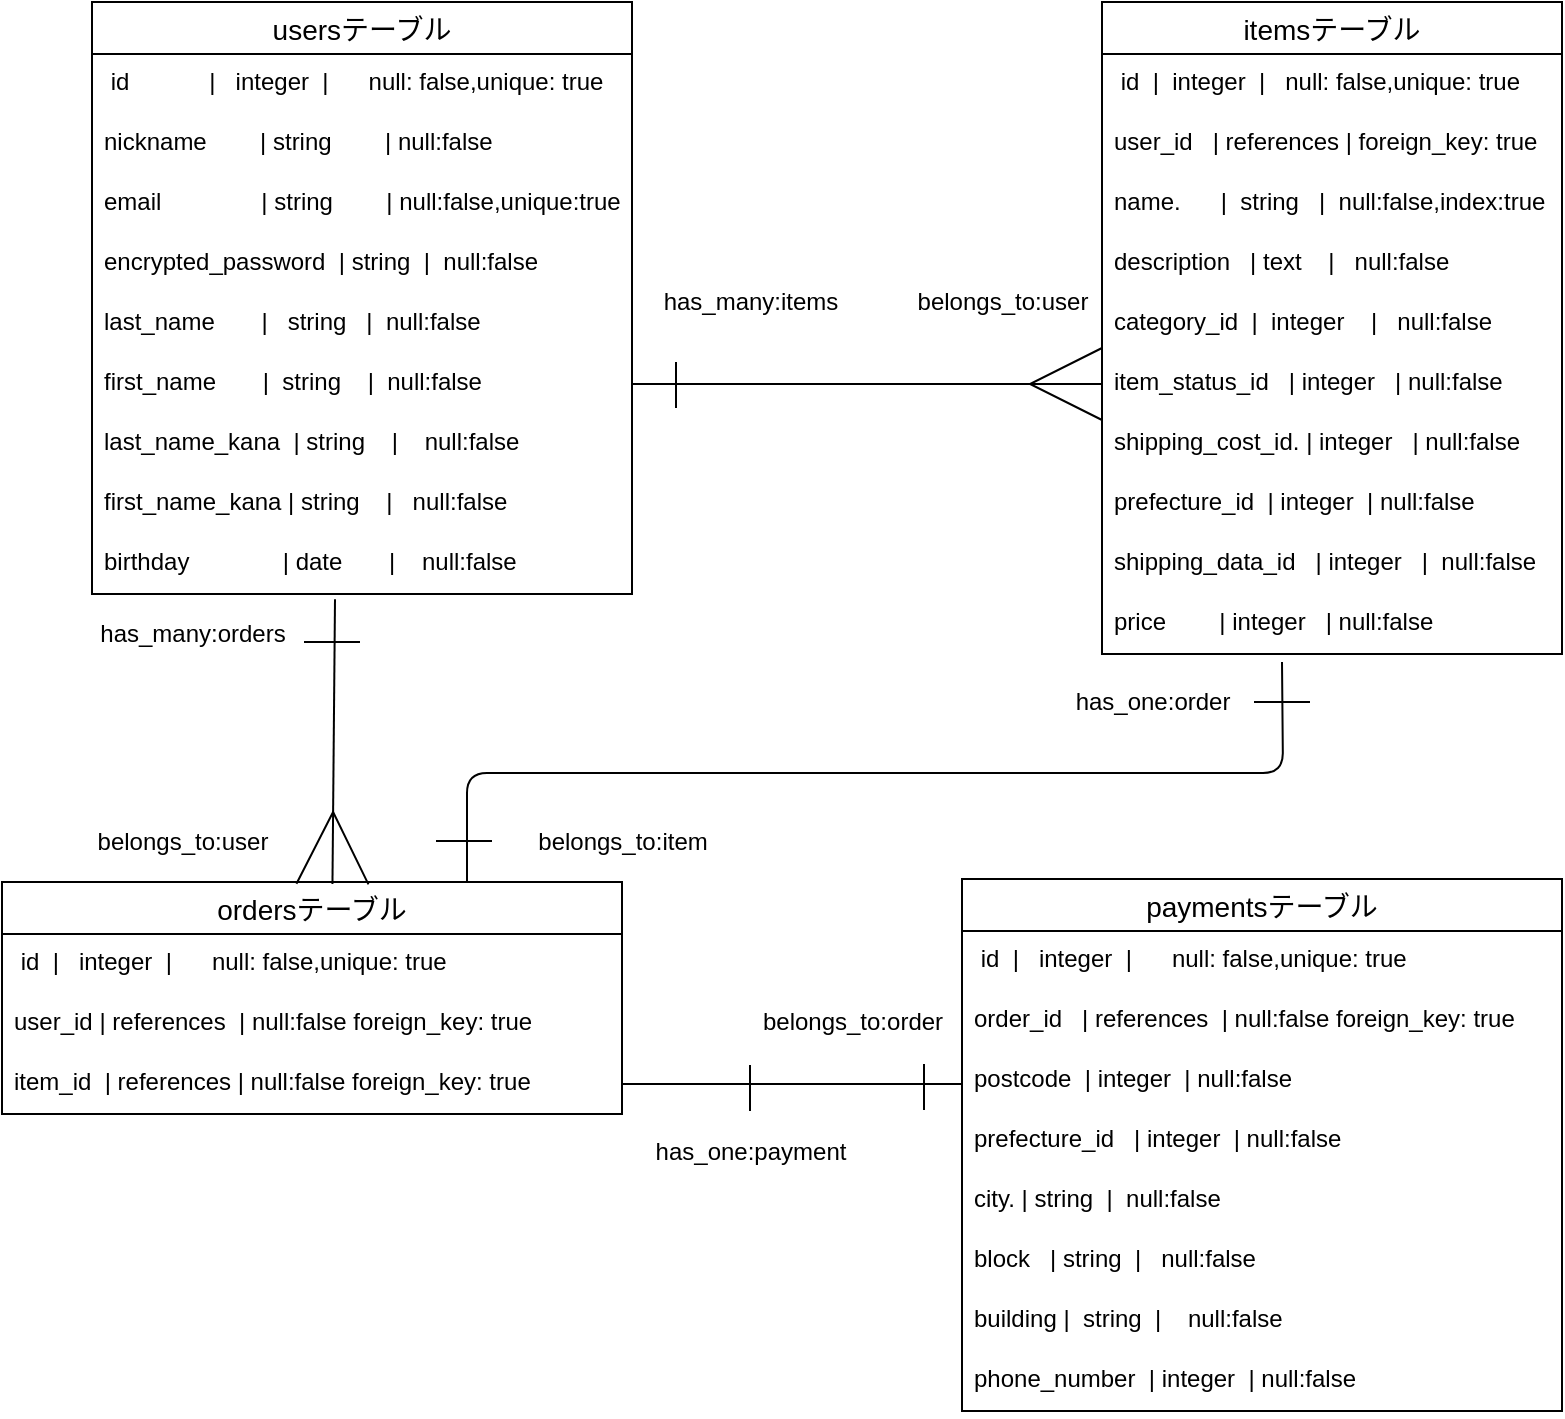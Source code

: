<mxfile>
    <diagram id="2aghAPzurcO_ZkyVs0NT" name="ページ1">
        <mxGraphModel dx="796" dy="564" grid="1" gridSize="10" guides="1" tooltips="1" connect="1" arrows="1" fold="1" page="1" pageScale="1" pageWidth="827" pageHeight="1169" math="0" shadow="0">
            <root>
                <mxCell id="0"/>
                <mxCell id="1" parent="0"/>
                <mxCell id="2" value="usersテーブル" style="swimlane;fontStyle=0;childLayout=stackLayout;horizontal=1;startSize=26;horizontalStack=0;resizeParent=1;resizeParentMax=0;resizeLast=0;collapsible=1;marginBottom=0;align=center;fontSize=14;strokeColor=default;" vertex="1" parent="1">
                    <mxGeometry x="85" width="270" height="296" as="geometry"/>
                </mxCell>
                <mxCell id="42" value=" id            |   integer  |      null: false,unique: true " style="text;strokeColor=none;fillColor=none;spacingLeft=4;spacingRight=4;overflow=hidden;rotatable=0;points=[[0,0.5],[1,0.5]];portConstraint=eastwest;fontSize=12;" vertex="1" parent="2">
                    <mxGeometry y="26" width="270" height="30" as="geometry"/>
                </mxCell>
                <mxCell id="3" value="nickname        | string        | null:false" style="text;strokeColor=none;fillColor=none;spacingLeft=4;spacingRight=4;overflow=hidden;rotatable=0;points=[[0,0.5],[1,0.5]];portConstraint=eastwest;fontSize=12;" vertex="1" parent="2">
                    <mxGeometry y="56" width="270" height="30" as="geometry"/>
                </mxCell>
                <mxCell id="4" value="email               | string        | null:false,unique:true" style="text;strokeColor=none;fillColor=none;spacingLeft=4;spacingRight=4;overflow=hidden;rotatable=0;points=[[0,0.5],[1,0.5]];portConstraint=eastwest;fontSize=12;" vertex="1" parent="2">
                    <mxGeometry y="86" width="270" height="30" as="geometry"/>
                </mxCell>
                <mxCell id="5" value="encrypted_password  | string  |  null:false" style="text;strokeColor=none;fillColor=none;spacingLeft=4;spacingRight=4;overflow=hidden;rotatable=0;points=[[0,0.5],[1,0.5]];portConstraint=eastwest;fontSize=12;" vertex="1" parent="2">
                    <mxGeometry y="116" width="270" height="30" as="geometry"/>
                </mxCell>
                <mxCell id="6" value="last_name       |   string   |  null:false" style="text;strokeColor=none;fillColor=none;spacingLeft=4;spacingRight=4;overflow=hidden;rotatable=0;points=[[0,0.5],[1,0.5]];portConstraint=eastwest;fontSize=12;" vertex="1" parent="2">
                    <mxGeometry y="146" width="270" height="30" as="geometry"/>
                </mxCell>
                <mxCell id="7" value="first_name       |  string    |  null:false" style="text;strokeColor=none;fillColor=none;spacingLeft=4;spacingRight=4;overflow=hidden;rotatable=0;points=[[0,0.5],[1,0.5]];portConstraint=eastwest;fontSize=12;" vertex="1" parent="2">
                    <mxGeometry y="176" width="270" height="30" as="geometry"/>
                </mxCell>
                <mxCell id="8" value="last_name_kana  | string    |    null:false" style="text;strokeColor=none;fillColor=none;spacingLeft=4;spacingRight=4;overflow=hidden;rotatable=0;points=[[0,0.5],[1,0.5]];portConstraint=eastwest;fontSize=12;" vertex="1" parent="2">
                    <mxGeometry y="206" width="270" height="30" as="geometry"/>
                </mxCell>
                <mxCell id="9" value="first_name_kana | string    |   null:false" style="text;strokeColor=none;fillColor=none;spacingLeft=4;spacingRight=4;overflow=hidden;rotatable=0;points=[[0,0.5],[1,0.5]];portConstraint=eastwest;fontSize=12;" vertex="1" parent="2">
                    <mxGeometry y="236" width="270" height="30" as="geometry"/>
                </mxCell>
                <mxCell id="10" value="birthday              | date       |    null:false" style="text;strokeColor=none;fillColor=none;spacingLeft=4;spacingRight=4;overflow=hidden;rotatable=0;points=[[0,0.5],[1,0.5]];portConstraint=eastwest;fontSize=12;" vertex="1" parent="2">
                    <mxGeometry y="266" width="270" height="30" as="geometry"/>
                </mxCell>
                <mxCell id="11" value="itemsテーブル" style="swimlane;fontStyle=0;childLayout=stackLayout;horizontal=1;startSize=26;horizontalStack=0;resizeParent=1;resizeParentMax=0;resizeLast=0;collapsible=1;marginBottom=0;align=center;fontSize=14;" vertex="1" parent="1">
                    <mxGeometry x="590" width="230" height="326" as="geometry">
                        <mxRectangle x="479" y="210" width="120" height="26" as="alternateBounds"/>
                    </mxGeometry>
                </mxCell>
                <mxCell id="84" value=" id  |  integer  |   null: false,unique: true " style="text;strokeColor=none;fillColor=none;spacingLeft=4;spacingRight=4;overflow=hidden;rotatable=0;points=[[0,0.5],[1,0.5]];portConstraint=eastwest;fontSize=12;" vertex="1" parent="11">
                    <mxGeometry y="26" width="230" height="30" as="geometry"/>
                </mxCell>
                <mxCell id="12" value="user_id   | references | foreign_key: true" style="text;strokeColor=none;fillColor=none;spacingLeft=4;spacingRight=4;overflow=hidden;rotatable=0;points=[[0,0.5],[1,0.5]];portConstraint=eastwest;fontSize=12;" vertex="1" parent="11">
                    <mxGeometry y="56" width="230" height="30" as="geometry"/>
                </mxCell>
                <mxCell id="13" value="name.      |  string   |  null:false,index:true" style="text;strokeColor=none;fillColor=none;spacingLeft=4;spacingRight=4;overflow=hidden;rotatable=0;points=[[0,0.5],[1,0.5]];portConstraint=eastwest;fontSize=12;" vertex="1" parent="11">
                    <mxGeometry y="86" width="230" height="30" as="geometry"/>
                </mxCell>
                <mxCell id="14" value="description   | text    |   null:false" style="text;strokeColor=none;fillColor=none;spacingLeft=4;spacingRight=4;overflow=hidden;rotatable=0;points=[[0,0.5],[1,0.5]];portConstraint=eastwest;fontSize=12;" vertex="1" parent="11">
                    <mxGeometry y="116" width="230" height="30" as="geometry"/>
                </mxCell>
                <mxCell id="15" value="category_id  |  integer    |   null:false" style="text;strokeColor=none;fillColor=none;spacingLeft=4;spacingRight=4;overflow=hidden;rotatable=0;points=[[0,0.5],[1,0.5]];portConstraint=eastwest;fontSize=12;" vertex="1" parent="11">
                    <mxGeometry y="146" width="230" height="30" as="geometry"/>
                </mxCell>
                <mxCell id="16" value="item_status_id   | integer   | null:false" style="text;strokeColor=none;fillColor=none;spacingLeft=4;spacingRight=4;overflow=hidden;rotatable=0;points=[[0,0.5],[1,0.5]];portConstraint=eastwest;fontSize=12;" vertex="1" parent="11">
                    <mxGeometry y="176" width="230" height="30" as="geometry"/>
                </mxCell>
                <mxCell id="17" value="shipping_cost_id. | integer   | null:false" style="text;strokeColor=none;fillColor=none;spacingLeft=4;spacingRight=4;overflow=hidden;rotatable=0;points=[[0,0.5],[1,0.5]];portConstraint=eastwest;fontSize=12;" vertex="1" parent="11">
                    <mxGeometry y="206" width="230" height="30" as="geometry"/>
                </mxCell>
                <mxCell id="18" value="prefecture_id  | integer  | null:false" style="text;strokeColor=none;fillColor=none;spacingLeft=4;spacingRight=4;overflow=hidden;rotatable=0;points=[[0,0.5],[1,0.5]];portConstraint=eastwest;fontSize=12;" vertex="1" parent="11">
                    <mxGeometry y="236" width="230" height="30" as="geometry"/>
                </mxCell>
                <mxCell id="19" value="shipping_data_id   | integer   |  null:false" style="text;strokeColor=none;fillColor=none;spacingLeft=4;spacingRight=4;overflow=hidden;rotatable=0;points=[[0,0.5],[1,0.5]];portConstraint=eastwest;fontSize=12;" vertex="1" parent="11">
                    <mxGeometry y="266" width="230" height="30" as="geometry"/>
                </mxCell>
                <mxCell id="20" value="price        | integer   | null:false" style="text;strokeColor=none;fillColor=none;spacingLeft=4;spacingRight=4;overflow=hidden;rotatable=0;points=[[0,0.5],[1,0.5]];portConstraint=eastwest;fontSize=12;" vertex="1" parent="11">
                    <mxGeometry y="296" width="230" height="30" as="geometry"/>
                </mxCell>
                <mxCell id="68" style="edgeStyle=orthogonalEdgeStyle;html=1;exitX=0.75;exitY=0;exitDx=0;exitDy=0;endArrow=none;endFill=0;startSize=3;endSize=31;strokeWidth=1;" edge="1" parent="1" source="21">
                    <mxGeometry relative="1" as="geometry">
                        <mxPoint x="680" y="330" as="targetPoint"/>
                    </mxGeometry>
                </mxCell>
                <mxCell id="21" value="ordersテーブル" style="swimlane;fontStyle=0;childLayout=stackLayout;horizontal=1;startSize=26;horizontalStack=0;resizeParent=1;resizeParentMax=0;resizeLast=0;collapsible=1;marginBottom=0;align=center;fontSize=14;" vertex="1" parent="1">
                    <mxGeometry x="40" y="440" width="310" height="116" as="geometry"/>
                </mxCell>
                <mxCell id="85" value=" id  |   integer  |      null: false,unique: true " style="text;strokeColor=none;fillColor=none;spacingLeft=4;spacingRight=4;overflow=hidden;rotatable=0;points=[[0,0.5],[1,0.5]];portConstraint=eastwest;fontSize=12;" vertex="1" parent="21">
                    <mxGeometry y="26" width="310" height="30" as="geometry"/>
                </mxCell>
                <mxCell id="47" value="user_id | references  | null:false foreign_key: true" style="text;strokeColor=none;fillColor=none;spacingLeft=4;spacingRight=4;overflow=hidden;rotatable=0;points=[[0,0.5],[1,0.5]];portConstraint=eastwest;fontSize=12;" vertex="1" parent="21">
                    <mxGeometry y="56" width="310" height="30" as="geometry"/>
                </mxCell>
                <mxCell id="48" value="item_id  | references | null:false foreign_key: true" style="text;strokeColor=none;fillColor=none;spacingLeft=4;spacingRight=4;overflow=hidden;rotatable=0;points=[[0,0.5],[1,0.5]];portConstraint=eastwest;fontSize=12;" vertex="1" parent="21">
                    <mxGeometry y="86" width="310" height="30" as="geometry"/>
                </mxCell>
                <mxCell id="25" value="paymentsテーブル" style="swimlane;fontStyle=0;childLayout=stackLayout;horizontal=1;startSize=26;horizontalStack=0;resizeParent=1;resizeParentMax=0;resizeLast=0;collapsible=1;marginBottom=0;align=center;fontSize=14;" vertex="1" parent="1">
                    <mxGeometry x="520" y="438.5" width="300" height="266" as="geometry"/>
                </mxCell>
                <mxCell id="87" value=" id  |   integer  |      null: false,unique: true " style="text;strokeColor=none;fillColor=none;spacingLeft=4;spacingRight=4;overflow=hidden;rotatable=0;points=[[0,0.5],[1,0.5]];portConstraint=eastwest;fontSize=12;" vertex="1" parent="25">
                    <mxGeometry y="26" width="300" height="30" as="geometry"/>
                </mxCell>
                <mxCell id="46" value="order_id   | references  | null:false foreign_key: true" style="text;strokeColor=none;fillColor=none;spacingLeft=4;spacingRight=4;overflow=hidden;rotatable=0;points=[[0,0.5],[1,0.5]];portConstraint=eastwest;fontSize=12;" vertex="1" parent="25">
                    <mxGeometry y="56" width="300" height="30" as="geometry"/>
                </mxCell>
                <mxCell id="27" value="postcode  | integer  | null:false" style="text;strokeColor=none;fillColor=none;spacingLeft=4;spacingRight=4;overflow=hidden;rotatable=0;points=[[0,0.5],[1,0.5]];portConstraint=eastwest;fontSize=12;" vertex="1" parent="25">
                    <mxGeometry y="86" width="300" height="30" as="geometry"/>
                </mxCell>
                <mxCell id="28" value="prefecture_id   | integer  | null:false" style="text;strokeColor=none;fillColor=none;spacingLeft=4;spacingRight=4;overflow=hidden;rotatable=0;points=[[0,0.5],[1,0.5]];portConstraint=eastwest;fontSize=12;" vertex="1" parent="25">
                    <mxGeometry y="116" width="300" height="30" as="geometry"/>
                </mxCell>
                <mxCell id="29" value="city. | string  |  null:false" style="text;strokeColor=none;fillColor=none;spacingLeft=4;spacingRight=4;overflow=hidden;rotatable=0;points=[[0,0.5],[1,0.5]];portConstraint=eastwest;fontSize=12;" vertex="1" parent="25">
                    <mxGeometry y="146" width="300" height="30" as="geometry"/>
                </mxCell>
                <mxCell id="30" value="block   | string  |   null:false" style="text;strokeColor=none;fillColor=none;spacingLeft=4;spacingRight=4;overflow=hidden;rotatable=0;points=[[0,0.5],[1,0.5]];portConstraint=eastwest;fontSize=12;" vertex="1" parent="25">
                    <mxGeometry y="176" width="300" height="30" as="geometry"/>
                </mxCell>
                <mxCell id="31" value="building |  string  |    null:false" style="text;strokeColor=none;fillColor=none;spacingLeft=4;spacingRight=4;overflow=hidden;rotatable=0;points=[[0,0.5],[1,0.5]];portConstraint=eastwest;fontSize=12;" vertex="1" parent="25">
                    <mxGeometry y="206" width="300" height="30" as="geometry"/>
                </mxCell>
                <mxCell id="32" value="phone_number  | integer  | null:false" style="text;strokeColor=none;fillColor=none;spacingLeft=4;spacingRight=4;overflow=hidden;rotatable=0;points=[[0,0.5],[1,0.5]];portConstraint=eastwest;fontSize=12;" vertex="1" parent="25">
                    <mxGeometry y="236" width="300" height="30" as="geometry"/>
                </mxCell>
                <mxCell id="49" value="" style="group" vertex="1" connectable="0" parent="1">
                    <mxGeometry x="377" y="180" height="23" as="geometry"/>
                </mxCell>
                <mxCell id="51" value="" style="group" vertex="1" connectable="0" parent="49">
                    <mxGeometry height="23" as="geometry"/>
                </mxCell>
                <mxCell id="40" style="edgeStyle=none;html=1;endArrow=none;endFill=0;endSize=31;strokeWidth=1;startSize=3;" edge="1" parent="51">
                    <mxGeometry relative="1" as="geometry">
                        <mxPoint y="23" as="targetPoint"/>
                        <mxPoint as="sourcePoint"/>
                    </mxGeometry>
                </mxCell>
                <mxCell id="38" style="edgeStyle=none;html=1;exitX=1;exitY=0.5;exitDx=0;exitDy=0;endArrow=ERmany;endFill=0;strokeWidth=1;endSize=34;entryX=0;entryY=0.5;entryDx=0;entryDy=0;" edge="1" parent="51" source="7" target="16">
                    <mxGeometry relative="1" as="geometry">
                        <mxPoint x="203" y="-19" as="targetPoint"/>
                    </mxGeometry>
                </mxCell>
                <mxCell id="56" style="edgeStyle=none;html=1;endArrow=ERmany;endFill=0;strokeWidth=1;endSize=34;entryX=0.533;entryY=0.009;entryDx=0;entryDy=0;exitX=0.45;exitY=1.089;exitDx=0;exitDy=0;exitPerimeter=0;entryPerimeter=0;" edge="1" parent="1" source="10" target="21">
                    <mxGeometry relative="1" as="geometry">
                        <mxPoint x="318" y="328" as="sourcePoint"/>
                        <mxPoint x="318" y="430" as="targetPoint"/>
                    </mxGeometry>
                </mxCell>
                <mxCell id="57" style="edgeStyle=none;html=1;endArrow=none;endFill=0;endSize=31;strokeWidth=1;startSize=3;" edge="1" parent="1">
                    <mxGeometry relative="1" as="geometry">
                        <mxPoint x="191" y="320" as="targetPoint"/>
                        <mxPoint x="219" y="320" as="sourcePoint"/>
                    </mxGeometry>
                </mxCell>
                <mxCell id="59" style="edgeStyle=none;html=1;exitX=1;exitY=0.5;exitDx=0;exitDy=0;endArrow=none;endFill=0;startSize=3;endSize=31;strokeWidth=1;" edge="1" parent="1" source="48">
                    <mxGeometry relative="1" as="geometry">
                        <mxPoint x="520" y="541" as="targetPoint"/>
                    </mxGeometry>
                </mxCell>
                <mxCell id="60" value="" style="group" vertex="1" connectable="0" parent="1">
                    <mxGeometry x="414" y="531.5" height="23" as="geometry"/>
                </mxCell>
                <mxCell id="61" value="" style="group" vertex="1" connectable="0" parent="60">
                    <mxGeometry height="23" as="geometry"/>
                </mxCell>
                <mxCell id="62" style="edgeStyle=none;html=1;endArrow=none;endFill=0;endSize=31;strokeWidth=1;startSize=3;" edge="1" parent="61">
                    <mxGeometry relative="1" as="geometry">
                        <mxPoint y="23" as="targetPoint"/>
                        <mxPoint as="sourcePoint"/>
                    </mxGeometry>
                </mxCell>
                <mxCell id="63" style="edgeStyle=none;html=1;exitX=1;exitY=0.5;exitDx=0;exitDy=0;endArrow=ERmany;endFill=0;strokeWidth=1;endSize=34;entryX=0;entryY=0.5;entryDx=0;entryDy=0;" edge="1" parent="61">
                    <mxGeometry relative="1" as="geometry">
                        <mxPoint x="203" y="-19" as="targetPoint"/>
                    </mxGeometry>
                </mxCell>
                <mxCell id="64" value="" style="group" vertex="1" connectable="0" parent="1">
                    <mxGeometry x="501" y="531" height="23" as="geometry"/>
                </mxCell>
                <mxCell id="65" value="" style="group" vertex="1" connectable="0" parent="64">
                    <mxGeometry height="23" as="geometry"/>
                </mxCell>
                <mxCell id="66" style="edgeStyle=none;html=1;endArrow=none;endFill=0;endSize=31;strokeWidth=1;startSize=3;" edge="1" parent="65">
                    <mxGeometry relative="1" as="geometry">
                        <mxPoint y="23" as="targetPoint"/>
                        <mxPoint as="sourcePoint"/>
                    </mxGeometry>
                </mxCell>
                <mxCell id="67" style="edgeStyle=none;html=1;exitX=1;exitY=0.5;exitDx=0;exitDy=0;endArrow=ERmany;endFill=0;strokeWidth=1;endSize=34;entryX=0;entryY=0.5;entryDx=0;entryDy=0;" edge="1" parent="65">
                    <mxGeometry relative="1" as="geometry">
                        <mxPoint x="203" y="-19" as="targetPoint"/>
                    </mxGeometry>
                </mxCell>
                <mxCell id="69" style="edgeStyle=none;html=1;endArrow=none;endFill=0;endSize=31;strokeWidth=1;startSize=3;" edge="1" parent="1">
                    <mxGeometry relative="1" as="geometry">
                        <mxPoint x="666" y="350" as="targetPoint"/>
                        <mxPoint x="694" y="350" as="sourcePoint"/>
                    </mxGeometry>
                </mxCell>
                <mxCell id="74" style="edgeStyle=none;html=1;endArrow=none;endFill=0;endSize=31;strokeWidth=1;startSize=3;" edge="1" parent="1">
                    <mxGeometry relative="1" as="geometry">
                        <mxPoint x="257" y="419.5" as="targetPoint"/>
                        <mxPoint x="285" y="419.5" as="sourcePoint"/>
                    </mxGeometry>
                </mxCell>
                <mxCell id="75" value="belongs_to:user" style="text;html=1;resizable=0;autosize=1;align=center;verticalAlign=middle;points=[];fillColor=none;strokeColor=none;rounded=0;" vertex="1" parent="1">
                    <mxGeometry x="490" y="140" width="100" height="20" as="geometry"/>
                </mxCell>
                <mxCell id="76" value="has_many:items" style="text;html=1;resizable=0;autosize=1;align=center;verticalAlign=middle;points=[];fillColor=none;strokeColor=none;rounded=0;" vertex="1" parent="1">
                    <mxGeometry x="364" y="140" width="100" height="20" as="geometry"/>
                </mxCell>
                <mxCell id="77" value="belongs_to:user" style="text;html=1;resizable=0;autosize=1;align=center;verticalAlign=middle;points=[];fillColor=none;strokeColor=none;rounded=0;" vertex="1" parent="1">
                    <mxGeometry x="80" y="410" width="100" height="20" as="geometry"/>
                </mxCell>
                <mxCell id="78" value="has_many:orders" style="text;html=1;resizable=0;autosize=1;align=center;verticalAlign=middle;points=[];fillColor=none;strokeColor=none;rounded=0;" vertex="1" parent="1">
                    <mxGeometry x="80" y="306" width="110" height="20" as="geometry"/>
                </mxCell>
                <mxCell id="79" value="has_one:order" style="text;html=1;resizable=0;autosize=1;align=center;verticalAlign=middle;points=[];fillColor=none;strokeColor=none;rounded=0;" vertex="1" parent="1">
                    <mxGeometry x="570" y="340" width="90" height="20" as="geometry"/>
                </mxCell>
                <mxCell id="80" value="belongs_to:item" style="text;html=1;resizable=0;autosize=1;align=center;verticalAlign=middle;points=[];fillColor=none;strokeColor=none;rounded=0;" vertex="1" parent="1">
                    <mxGeometry x="300" y="410" width="100" height="20" as="geometry"/>
                </mxCell>
                <mxCell id="81" value="has_one:payment" style="text;html=1;resizable=0;autosize=1;align=center;verticalAlign=middle;points=[];fillColor=none;strokeColor=none;rounded=0;" vertex="1" parent="1">
                    <mxGeometry x="359" y="565" width="110" height="20" as="geometry"/>
                </mxCell>
                <mxCell id="82" value="belongs_to:order" style="text;html=1;resizable=0;autosize=1;align=center;verticalAlign=middle;points=[];fillColor=none;strokeColor=none;rounded=0;" vertex="1" parent="1">
                    <mxGeometry x="410" y="500" width="110" height="20" as="geometry"/>
                </mxCell>
            </root>
        </mxGraphModel>
    </diagram>
</mxfile>